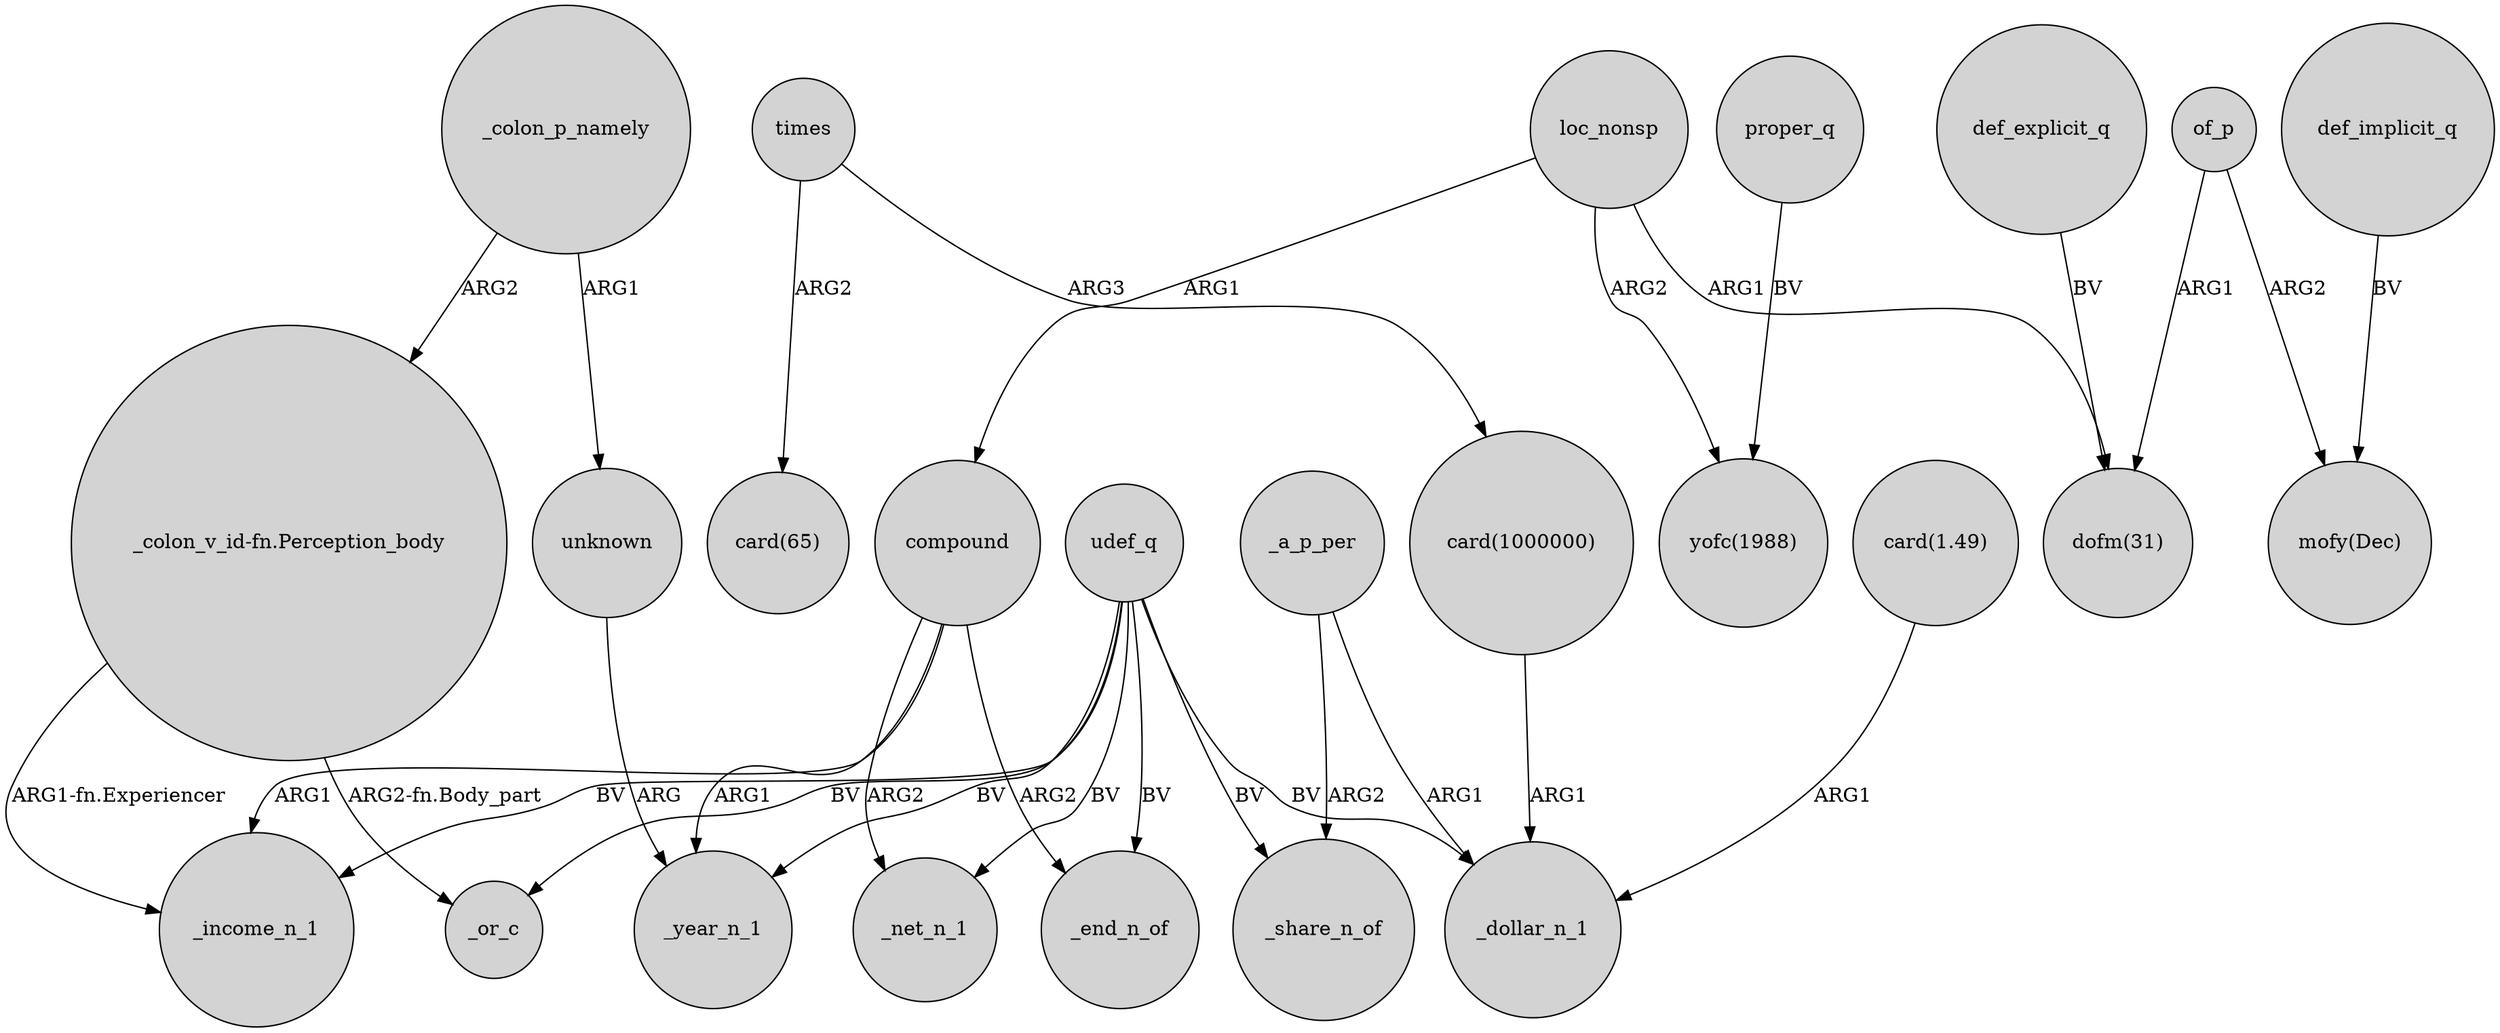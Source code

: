 digraph {
	node [shape=circle style=filled]
	compound -> _net_n_1 [label=ARG2]
	unknown -> _year_n_1 [label=ARG]
	times -> "card(65)" [label=ARG2]
	udef_q -> _income_n_1 [label=BV]
	"card(1.49)" -> _dollar_n_1 [label=ARG1]
	udef_q -> _end_n_of [label=BV]
	times -> "card(1000000)" [label=ARG3]
	loc_nonsp -> compound [label=ARG1]
	compound -> _year_n_1 [label=ARG1]
	of_p -> "dofm(31)" [label=ARG1]
	udef_q -> _or_c [label=BV]
	compound -> _income_n_1 [label=ARG1]
	_a_p_per -> _share_n_of [label=ARG2]
	"_colon_v_id-fn.Perception_body" -> _income_n_1 [label="ARG1-fn.Experiencer"]
	udef_q -> _share_n_of [label=BV]
	udef_q -> _net_n_1 [label=BV]
	"_colon_v_id-fn.Perception_body" -> _or_c [label="ARG2-fn.Body_part"]
	udef_q -> _dollar_n_1 [label=BV]
	"card(1000000)" -> _dollar_n_1 [label=ARG1]
	proper_q -> "yofc(1988)" [label=BV]
	_a_p_per -> _dollar_n_1 [label=ARG1]
	def_explicit_q -> "dofm(31)" [label=BV]
	udef_q -> _year_n_1 [label=BV]
	compound -> _end_n_of [label=ARG2]
	_colon_p_namely -> unknown [label=ARG1]
	of_p -> "mofy(Dec)" [label=ARG2]
	loc_nonsp -> "yofc(1988)" [label=ARG2]
	loc_nonsp -> "dofm(31)" [label=ARG1]
	_colon_p_namely -> "_colon_v_id-fn.Perception_body" [label=ARG2]
	def_implicit_q -> "mofy(Dec)" [label=BV]
}
